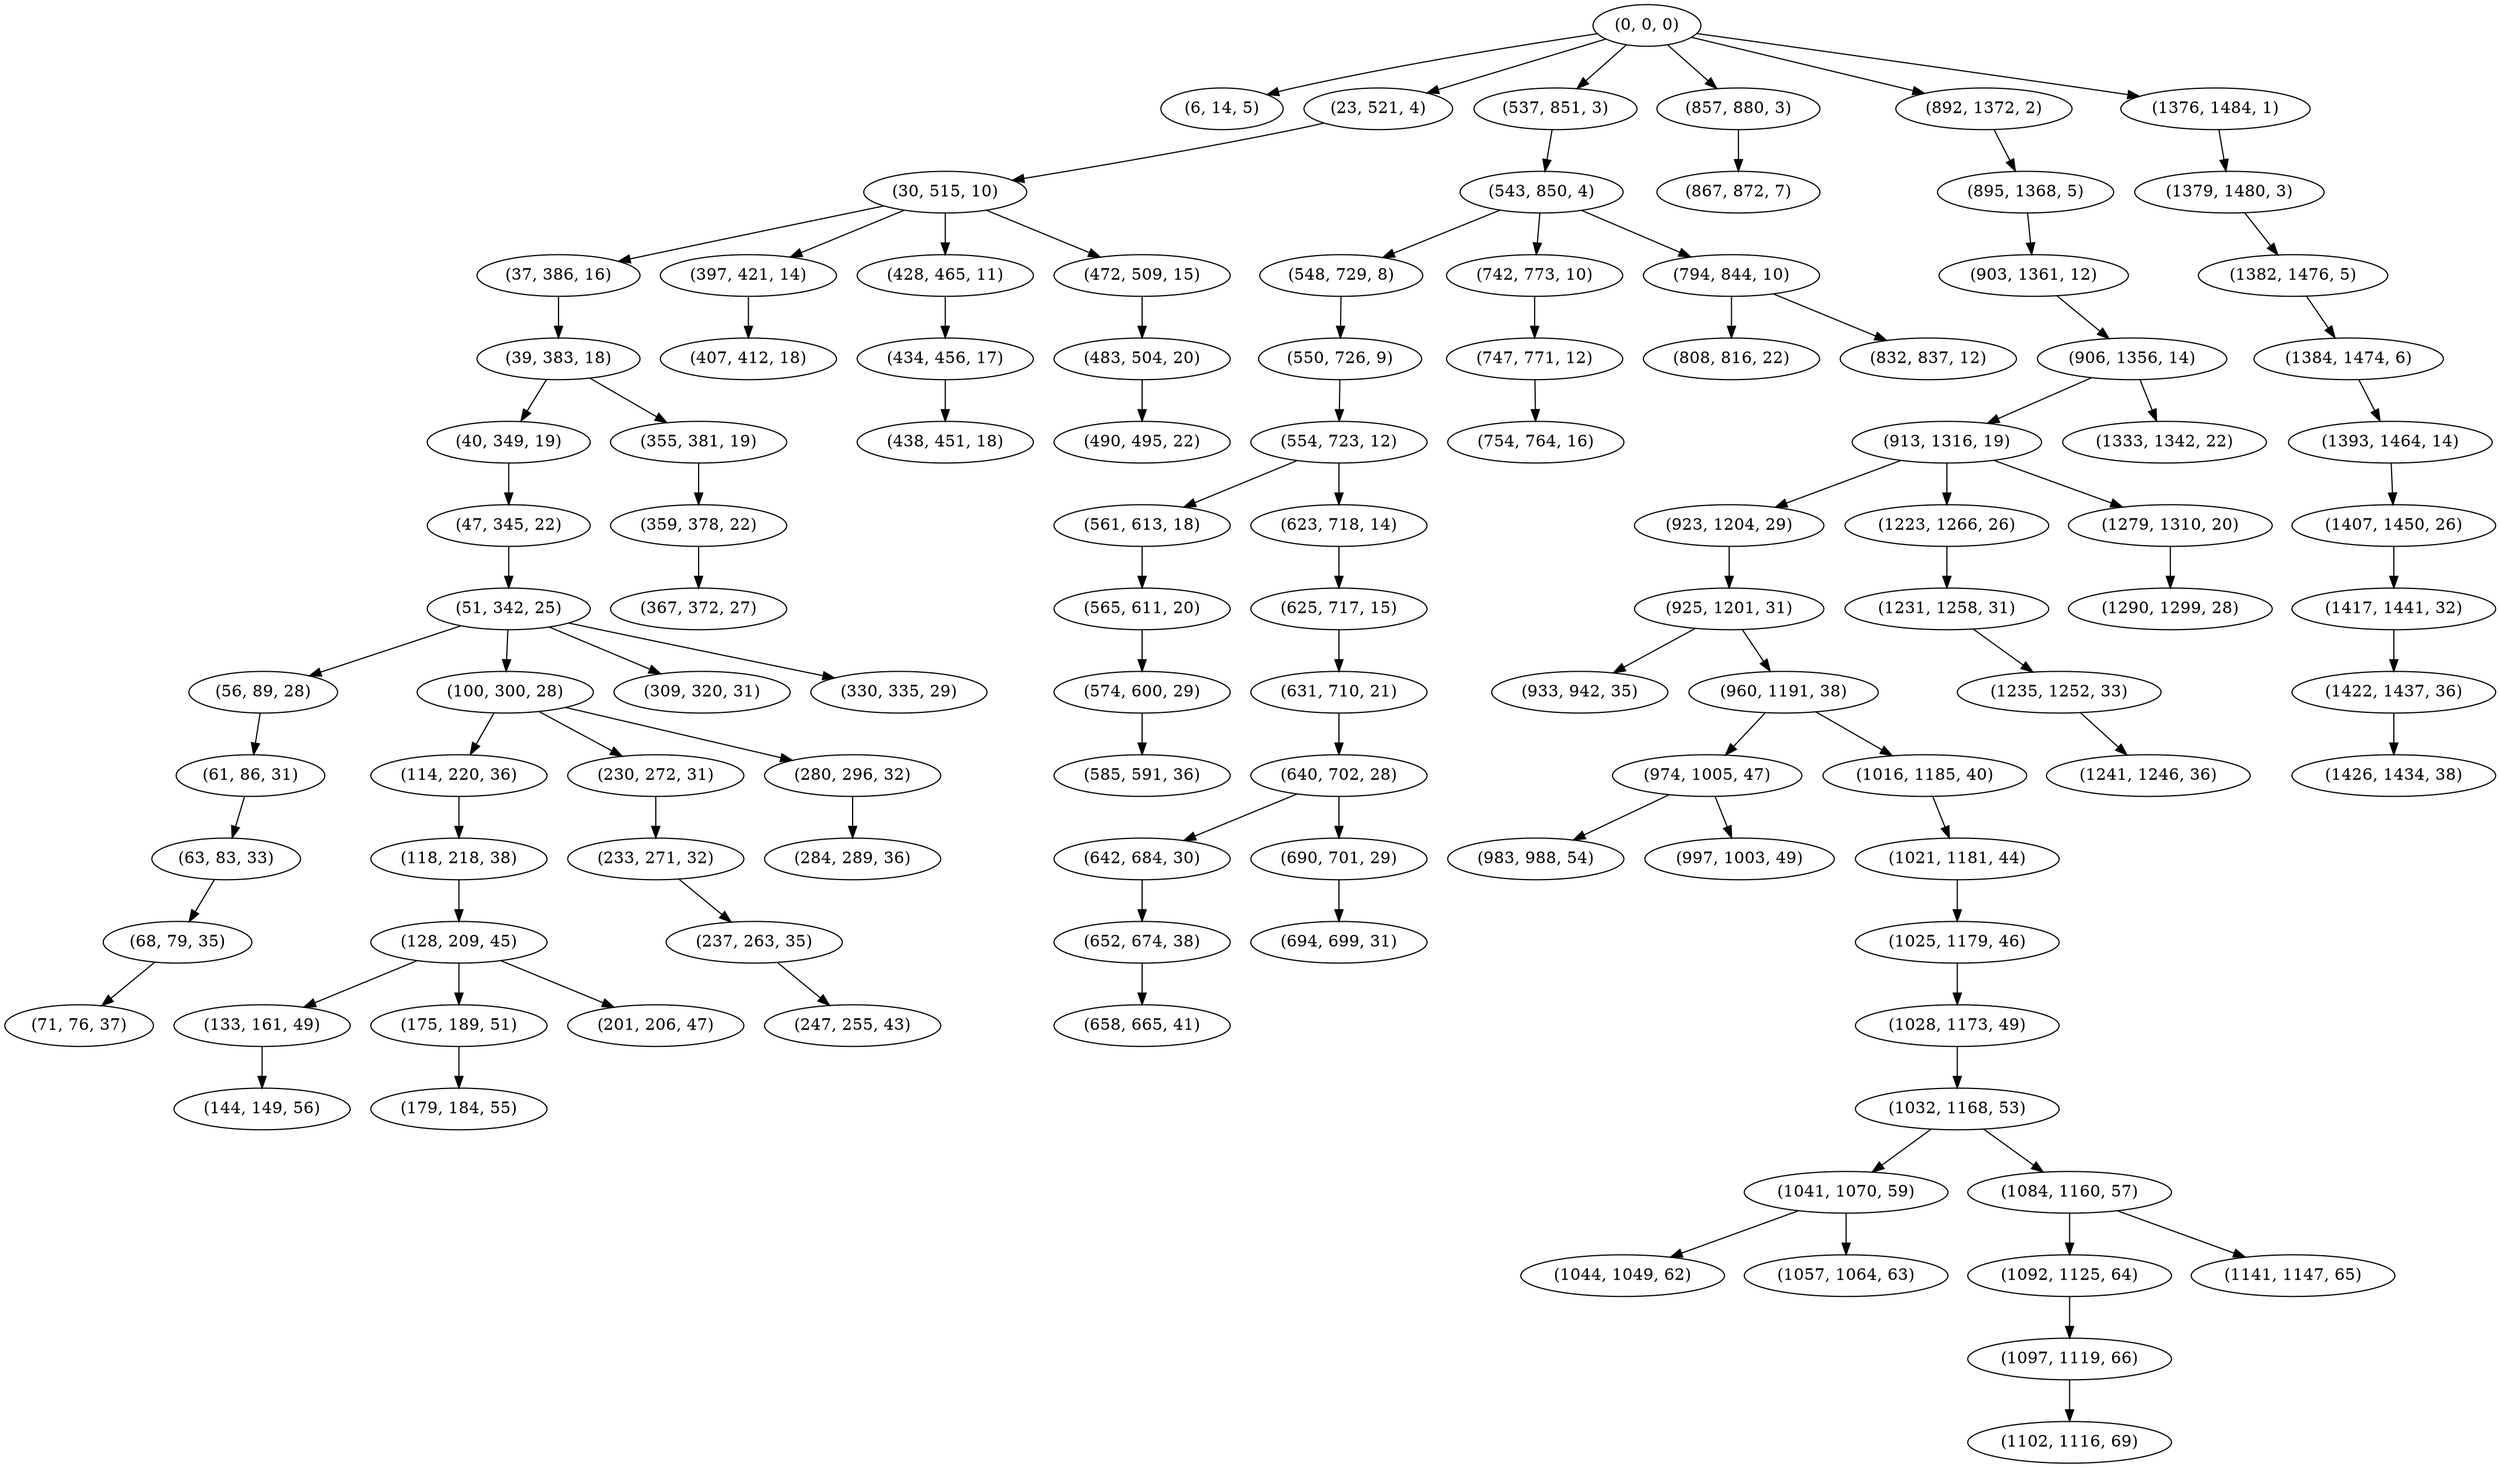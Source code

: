 digraph tree {
    "(0, 0, 0)";
    "(6, 14, 5)";
    "(23, 521, 4)";
    "(30, 515, 10)";
    "(37, 386, 16)";
    "(39, 383, 18)";
    "(40, 349, 19)";
    "(47, 345, 22)";
    "(51, 342, 25)";
    "(56, 89, 28)";
    "(61, 86, 31)";
    "(63, 83, 33)";
    "(68, 79, 35)";
    "(71, 76, 37)";
    "(100, 300, 28)";
    "(114, 220, 36)";
    "(118, 218, 38)";
    "(128, 209, 45)";
    "(133, 161, 49)";
    "(144, 149, 56)";
    "(175, 189, 51)";
    "(179, 184, 55)";
    "(201, 206, 47)";
    "(230, 272, 31)";
    "(233, 271, 32)";
    "(237, 263, 35)";
    "(247, 255, 43)";
    "(280, 296, 32)";
    "(284, 289, 36)";
    "(309, 320, 31)";
    "(330, 335, 29)";
    "(355, 381, 19)";
    "(359, 378, 22)";
    "(367, 372, 27)";
    "(397, 421, 14)";
    "(407, 412, 18)";
    "(428, 465, 11)";
    "(434, 456, 17)";
    "(438, 451, 18)";
    "(472, 509, 15)";
    "(483, 504, 20)";
    "(490, 495, 22)";
    "(537, 851, 3)";
    "(543, 850, 4)";
    "(548, 729, 8)";
    "(550, 726, 9)";
    "(554, 723, 12)";
    "(561, 613, 18)";
    "(565, 611, 20)";
    "(574, 600, 29)";
    "(585, 591, 36)";
    "(623, 718, 14)";
    "(625, 717, 15)";
    "(631, 710, 21)";
    "(640, 702, 28)";
    "(642, 684, 30)";
    "(652, 674, 38)";
    "(658, 665, 41)";
    "(690, 701, 29)";
    "(694, 699, 31)";
    "(742, 773, 10)";
    "(747, 771, 12)";
    "(754, 764, 16)";
    "(794, 844, 10)";
    "(808, 816, 22)";
    "(832, 837, 12)";
    "(857, 880, 3)";
    "(867, 872, 7)";
    "(892, 1372, 2)";
    "(895, 1368, 5)";
    "(903, 1361, 12)";
    "(906, 1356, 14)";
    "(913, 1316, 19)";
    "(923, 1204, 29)";
    "(925, 1201, 31)";
    "(933, 942, 35)";
    "(960, 1191, 38)";
    "(974, 1005, 47)";
    "(983, 988, 54)";
    "(997, 1003, 49)";
    "(1016, 1185, 40)";
    "(1021, 1181, 44)";
    "(1025, 1179, 46)";
    "(1028, 1173, 49)";
    "(1032, 1168, 53)";
    "(1041, 1070, 59)";
    "(1044, 1049, 62)";
    "(1057, 1064, 63)";
    "(1084, 1160, 57)";
    "(1092, 1125, 64)";
    "(1097, 1119, 66)";
    "(1102, 1116, 69)";
    "(1141, 1147, 65)";
    "(1223, 1266, 26)";
    "(1231, 1258, 31)";
    "(1235, 1252, 33)";
    "(1241, 1246, 36)";
    "(1279, 1310, 20)";
    "(1290, 1299, 28)";
    "(1333, 1342, 22)";
    "(1376, 1484, 1)";
    "(1379, 1480, 3)";
    "(1382, 1476, 5)";
    "(1384, 1474, 6)";
    "(1393, 1464, 14)";
    "(1407, 1450, 26)";
    "(1417, 1441, 32)";
    "(1422, 1437, 36)";
    "(1426, 1434, 38)";
    "(0, 0, 0)" -> "(6, 14, 5)";
    "(0, 0, 0)" -> "(23, 521, 4)";
    "(0, 0, 0)" -> "(537, 851, 3)";
    "(0, 0, 0)" -> "(857, 880, 3)";
    "(0, 0, 0)" -> "(892, 1372, 2)";
    "(0, 0, 0)" -> "(1376, 1484, 1)";
    "(23, 521, 4)" -> "(30, 515, 10)";
    "(30, 515, 10)" -> "(37, 386, 16)";
    "(30, 515, 10)" -> "(397, 421, 14)";
    "(30, 515, 10)" -> "(428, 465, 11)";
    "(30, 515, 10)" -> "(472, 509, 15)";
    "(37, 386, 16)" -> "(39, 383, 18)";
    "(39, 383, 18)" -> "(40, 349, 19)";
    "(39, 383, 18)" -> "(355, 381, 19)";
    "(40, 349, 19)" -> "(47, 345, 22)";
    "(47, 345, 22)" -> "(51, 342, 25)";
    "(51, 342, 25)" -> "(56, 89, 28)";
    "(51, 342, 25)" -> "(100, 300, 28)";
    "(51, 342, 25)" -> "(309, 320, 31)";
    "(51, 342, 25)" -> "(330, 335, 29)";
    "(56, 89, 28)" -> "(61, 86, 31)";
    "(61, 86, 31)" -> "(63, 83, 33)";
    "(63, 83, 33)" -> "(68, 79, 35)";
    "(68, 79, 35)" -> "(71, 76, 37)";
    "(100, 300, 28)" -> "(114, 220, 36)";
    "(100, 300, 28)" -> "(230, 272, 31)";
    "(100, 300, 28)" -> "(280, 296, 32)";
    "(114, 220, 36)" -> "(118, 218, 38)";
    "(118, 218, 38)" -> "(128, 209, 45)";
    "(128, 209, 45)" -> "(133, 161, 49)";
    "(128, 209, 45)" -> "(175, 189, 51)";
    "(128, 209, 45)" -> "(201, 206, 47)";
    "(133, 161, 49)" -> "(144, 149, 56)";
    "(175, 189, 51)" -> "(179, 184, 55)";
    "(230, 272, 31)" -> "(233, 271, 32)";
    "(233, 271, 32)" -> "(237, 263, 35)";
    "(237, 263, 35)" -> "(247, 255, 43)";
    "(280, 296, 32)" -> "(284, 289, 36)";
    "(355, 381, 19)" -> "(359, 378, 22)";
    "(359, 378, 22)" -> "(367, 372, 27)";
    "(397, 421, 14)" -> "(407, 412, 18)";
    "(428, 465, 11)" -> "(434, 456, 17)";
    "(434, 456, 17)" -> "(438, 451, 18)";
    "(472, 509, 15)" -> "(483, 504, 20)";
    "(483, 504, 20)" -> "(490, 495, 22)";
    "(537, 851, 3)" -> "(543, 850, 4)";
    "(543, 850, 4)" -> "(548, 729, 8)";
    "(543, 850, 4)" -> "(742, 773, 10)";
    "(543, 850, 4)" -> "(794, 844, 10)";
    "(548, 729, 8)" -> "(550, 726, 9)";
    "(550, 726, 9)" -> "(554, 723, 12)";
    "(554, 723, 12)" -> "(561, 613, 18)";
    "(554, 723, 12)" -> "(623, 718, 14)";
    "(561, 613, 18)" -> "(565, 611, 20)";
    "(565, 611, 20)" -> "(574, 600, 29)";
    "(574, 600, 29)" -> "(585, 591, 36)";
    "(623, 718, 14)" -> "(625, 717, 15)";
    "(625, 717, 15)" -> "(631, 710, 21)";
    "(631, 710, 21)" -> "(640, 702, 28)";
    "(640, 702, 28)" -> "(642, 684, 30)";
    "(640, 702, 28)" -> "(690, 701, 29)";
    "(642, 684, 30)" -> "(652, 674, 38)";
    "(652, 674, 38)" -> "(658, 665, 41)";
    "(690, 701, 29)" -> "(694, 699, 31)";
    "(742, 773, 10)" -> "(747, 771, 12)";
    "(747, 771, 12)" -> "(754, 764, 16)";
    "(794, 844, 10)" -> "(808, 816, 22)";
    "(794, 844, 10)" -> "(832, 837, 12)";
    "(857, 880, 3)" -> "(867, 872, 7)";
    "(892, 1372, 2)" -> "(895, 1368, 5)";
    "(895, 1368, 5)" -> "(903, 1361, 12)";
    "(903, 1361, 12)" -> "(906, 1356, 14)";
    "(906, 1356, 14)" -> "(913, 1316, 19)";
    "(906, 1356, 14)" -> "(1333, 1342, 22)";
    "(913, 1316, 19)" -> "(923, 1204, 29)";
    "(913, 1316, 19)" -> "(1223, 1266, 26)";
    "(913, 1316, 19)" -> "(1279, 1310, 20)";
    "(923, 1204, 29)" -> "(925, 1201, 31)";
    "(925, 1201, 31)" -> "(933, 942, 35)";
    "(925, 1201, 31)" -> "(960, 1191, 38)";
    "(960, 1191, 38)" -> "(974, 1005, 47)";
    "(960, 1191, 38)" -> "(1016, 1185, 40)";
    "(974, 1005, 47)" -> "(983, 988, 54)";
    "(974, 1005, 47)" -> "(997, 1003, 49)";
    "(1016, 1185, 40)" -> "(1021, 1181, 44)";
    "(1021, 1181, 44)" -> "(1025, 1179, 46)";
    "(1025, 1179, 46)" -> "(1028, 1173, 49)";
    "(1028, 1173, 49)" -> "(1032, 1168, 53)";
    "(1032, 1168, 53)" -> "(1041, 1070, 59)";
    "(1032, 1168, 53)" -> "(1084, 1160, 57)";
    "(1041, 1070, 59)" -> "(1044, 1049, 62)";
    "(1041, 1070, 59)" -> "(1057, 1064, 63)";
    "(1084, 1160, 57)" -> "(1092, 1125, 64)";
    "(1084, 1160, 57)" -> "(1141, 1147, 65)";
    "(1092, 1125, 64)" -> "(1097, 1119, 66)";
    "(1097, 1119, 66)" -> "(1102, 1116, 69)";
    "(1223, 1266, 26)" -> "(1231, 1258, 31)";
    "(1231, 1258, 31)" -> "(1235, 1252, 33)";
    "(1235, 1252, 33)" -> "(1241, 1246, 36)";
    "(1279, 1310, 20)" -> "(1290, 1299, 28)";
    "(1376, 1484, 1)" -> "(1379, 1480, 3)";
    "(1379, 1480, 3)" -> "(1382, 1476, 5)";
    "(1382, 1476, 5)" -> "(1384, 1474, 6)";
    "(1384, 1474, 6)" -> "(1393, 1464, 14)";
    "(1393, 1464, 14)" -> "(1407, 1450, 26)";
    "(1407, 1450, 26)" -> "(1417, 1441, 32)";
    "(1417, 1441, 32)" -> "(1422, 1437, 36)";
    "(1422, 1437, 36)" -> "(1426, 1434, 38)";
}
